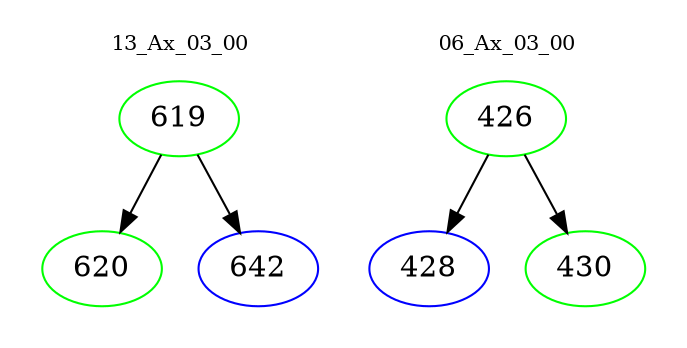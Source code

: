 digraph{
subgraph cluster_0 {
color = white
label = "13_Ax_03_00";
fontsize=10;
T0_619 [label="619", color="green"]
T0_619 -> T0_620 [color="black"]
T0_620 [label="620", color="green"]
T0_619 -> T0_642 [color="black"]
T0_642 [label="642", color="blue"]
}
subgraph cluster_1 {
color = white
label = "06_Ax_03_00";
fontsize=10;
T1_426 [label="426", color="green"]
T1_426 -> T1_428 [color="black"]
T1_428 [label="428", color="blue"]
T1_426 -> T1_430 [color="black"]
T1_430 [label="430", color="green"]
}
}

